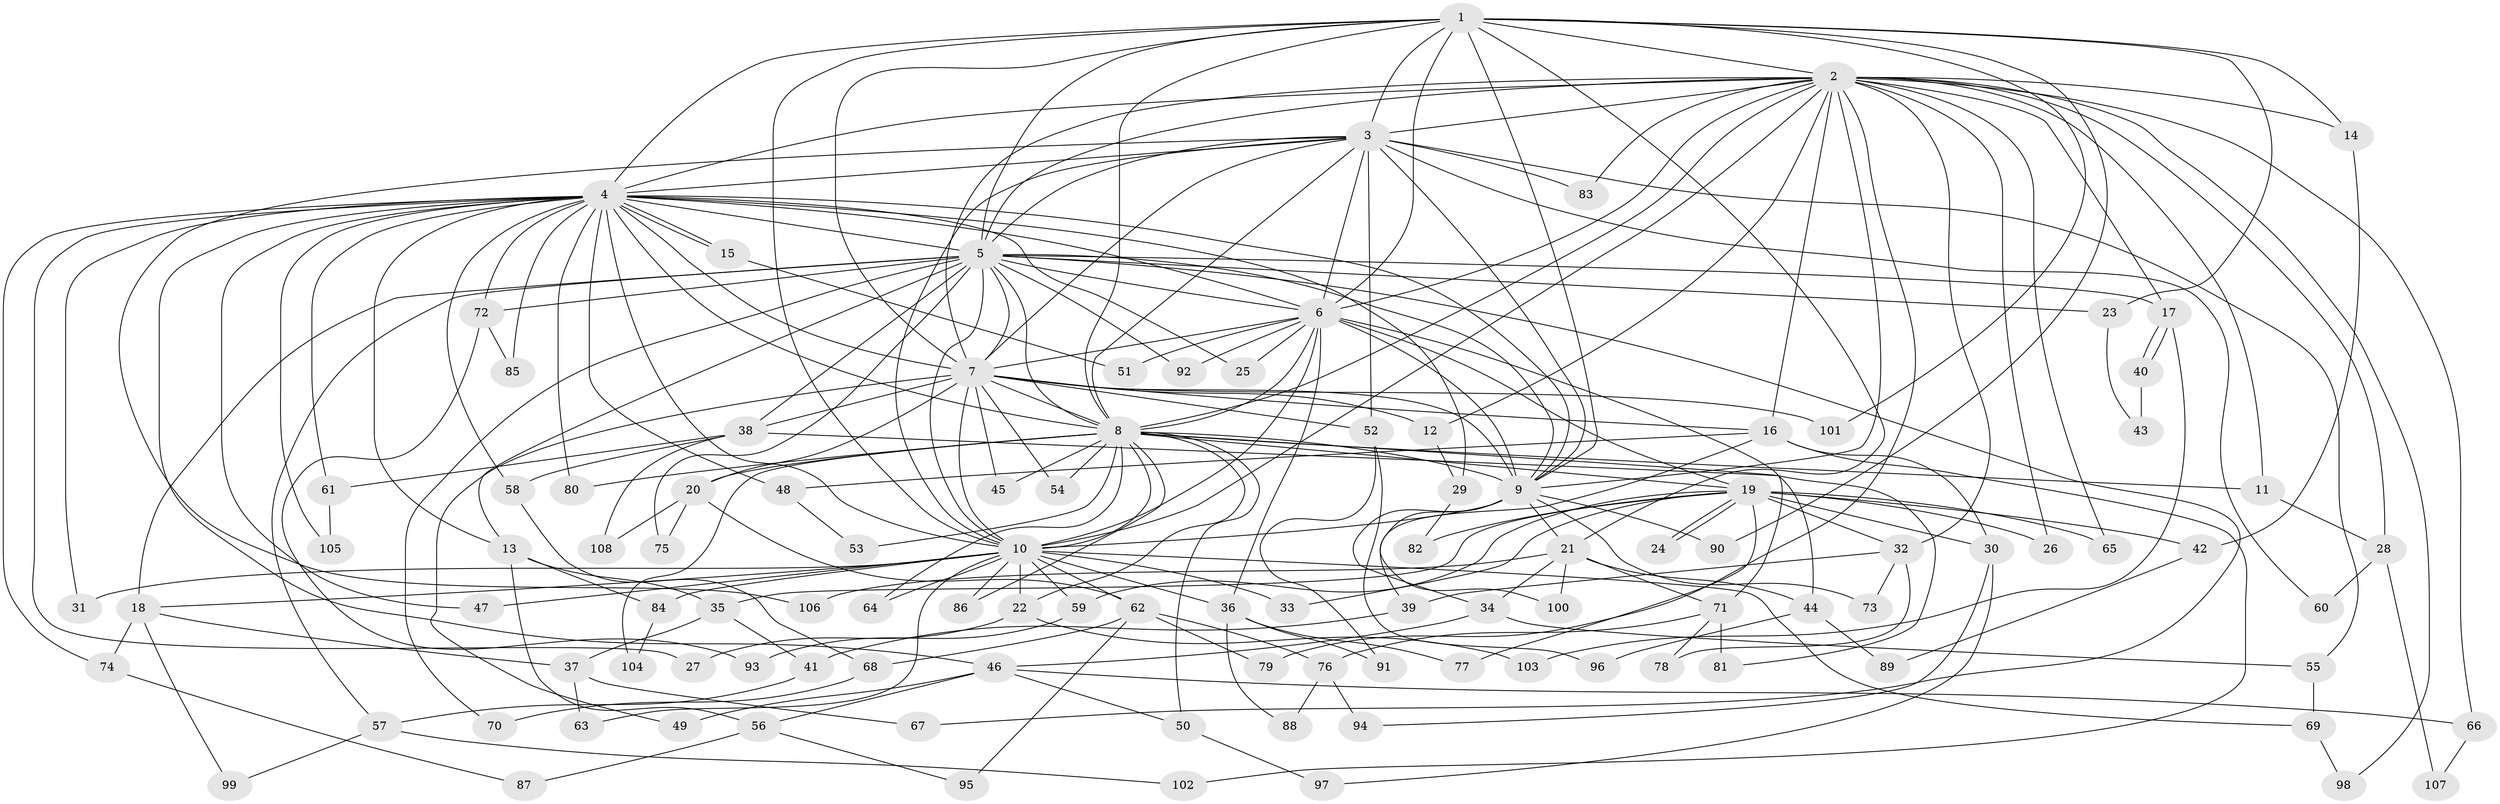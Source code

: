 // Generated by graph-tools (version 1.1) at 2025/43/03/09/25 04:43:10]
// undirected, 108 vertices, 241 edges
graph export_dot {
graph [start="1"]
  node [color=gray90,style=filled];
  1;
  2;
  3;
  4;
  5;
  6;
  7;
  8;
  9;
  10;
  11;
  12;
  13;
  14;
  15;
  16;
  17;
  18;
  19;
  20;
  21;
  22;
  23;
  24;
  25;
  26;
  27;
  28;
  29;
  30;
  31;
  32;
  33;
  34;
  35;
  36;
  37;
  38;
  39;
  40;
  41;
  42;
  43;
  44;
  45;
  46;
  47;
  48;
  49;
  50;
  51;
  52;
  53;
  54;
  55;
  56;
  57;
  58;
  59;
  60;
  61;
  62;
  63;
  64;
  65;
  66;
  67;
  68;
  69;
  70;
  71;
  72;
  73;
  74;
  75;
  76;
  77;
  78;
  79;
  80;
  81;
  82;
  83;
  84;
  85;
  86;
  87;
  88;
  89;
  90;
  91;
  92;
  93;
  94;
  95;
  96;
  97;
  98;
  99;
  100;
  101;
  102;
  103;
  104;
  105;
  106;
  107;
  108;
  1 -- 2;
  1 -- 3;
  1 -- 4;
  1 -- 5;
  1 -- 6;
  1 -- 7;
  1 -- 8;
  1 -- 9;
  1 -- 10;
  1 -- 14;
  1 -- 21;
  1 -- 23;
  1 -- 90;
  1 -- 101;
  2 -- 3;
  2 -- 4;
  2 -- 5;
  2 -- 6;
  2 -- 7;
  2 -- 8;
  2 -- 9;
  2 -- 10;
  2 -- 11;
  2 -- 12;
  2 -- 14;
  2 -- 16;
  2 -- 17;
  2 -- 26;
  2 -- 28;
  2 -- 32;
  2 -- 65;
  2 -- 66;
  2 -- 79;
  2 -- 83;
  2 -- 98;
  3 -- 4;
  3 -- 5;
  3 -- 6;
  3 -- 7;
  3 -- 8;
  3 -- 9;
  3 -- 10;
  3 -- 52;
  3 -- 55;
  3 -- 60;
  3 -- 83;
  3 -- 106;
  4 -- 5;
  4 -- 6;
  4 -- 7;
  4 -- 8;
  4 -- 9;
  4 -- 10;
  4 -- 13;
  4 -- 15;
  4 -- 15;
  4 -- 25;
  4 -- 27;
  4 -- 29;
  4 -- 31;
  4 -- 46;
  4 -- 47;
  4 -- 48;
  4 -- 58;
  4 -- 61;
  4 -- 72;
  4 -- 74;
  4 -- 80;
  4 -- 85;
  4 -- 105;
  5 -- 6;
  5 -- 7;
  5 -- 8;
  5 -- 9;
  5 -- 10;
  5 -- 13;
  5 -- 17;
  5 -- 18;
  5 -- 23;
  5 -- 38;
  5 -- 57;
  5 -- 67;
  5 -- 70;
  5 -- 72;
  5 -- 75;
  5 -- 92;
  6 -- 7;
  6 -- 8;
  6 -- 9;
  6 -- 10;
  6 -- 19;
  6 -- 25;
  6 -- 36;
  6 -- 51;
  6 -- 71;
  6 -- 92;
  7 -- 8;
  7 -- 9;
  7 -- 10;
  7 -- 12;
  7 -- 16;
  7 -- 20;
  7 -- 38;
  7 -- 45;
  7 -- 49;
  7 -- 52;
  7 -- 54;
  7 -- 101;
  8 -- 9;
  8 -- 10;
  8 -- 11;
  8 -- 19;
  8 -- 20;
  8 -- 22;
  8 -- 44;
  8 -- 45;
  8 -- 50;
  8 -- 53;
  8 -- 54;
  8 -- 64;
  8 -- 80;
  8 -- 86;
  8 -- 104;
  9 -- 10;
  9 -- 21;
  9 -- 34;
  9 -- 73;
  9 -- 90;
  9 -- 100;
  10 -- 18;
  10 -- 22;
  10 -- 31;
  10 -- 33;
  10 -- 36;
  10 -- 47;
  10 -- 59;
  10 -- 62;
  10 -- 63;
  10 -- 64;
  10 -- 69;
  10 -- 84;
  10 -- 86;
  11 -- 28;
  12 -- 29;
  13 -- 35;
  13 -- 56;
  13 -- 84;
  14 -- 42;
  15 -- 51;
  16 -- 30;
  16 -- 39;
  16 -- 48;
  16 -- 102;
  17 -- 40;
  17 -- 40;
  17 -- 103;
  18 -- 37;
  18 -- 74;
  18 -- 99;
  19 -- 24;
  19 -- 24;
  19 -- 26;
  19 -- 30;
  19 -- 32;
  19 -- 33;
  19 -- 35;
  19 -- 42;
  19 -- 59;
  19 -- 65;
  19 -- 77;
  19 -- 82;
  20 -- 62;
  20 -- 75;
  20 -- 108;
  21 -- 34;
  21 -- 44;
  21 -- 71;
  21 -- 100;
  21 -- 106;
  22 -- 27;
  22 -- 103;
  23 -- 43;
  28 -- 60;
  28 -- 107;
  29 -- 82;
  30 -- 94;
  30 -- 97;
  32 -- 39;
  32 -- 73;
  32 -- 78;
  34 -- 46;
  34 -- 55;
  35 -- 37;
  35 -- 41;
  36 -- 77;
  36 -- 88;
  36 -- 91;
  37 -- 63;
  37 -- 67;
  38 -- 58;
  38 -- 61;
  38 -- 81;
  38 -- 108;
  39 -- 41;
  40 -- 43;
  41 -- 57;
  42 -- 89;
  44 -- 89;
  44 -- 96;
  46 -- 49;
  46 -- 50;
  46 -- 56;
  46 -- 66;
  48 -- 53;
  50 -- 97;
  52 -- 91;
  52 -- 96;
  55 -- 69;
  56 -- 87;
  56 -- 95;
  57 -- 99;
  57 -- 102;
  58 -- 68;
  59 -- 93;
  61 -- 105;
  62 -- 68;
  62 -- 76;
  62 -- 79;
  62 -- 95;
  66 -- 107;
  68 -- 70;
  69 -- 98;
  71 -- 76;
  71 -- 78;
  71 -- 81;
  72 -- 85;
  72 -- 93;
  74 -- 87;
  76 -- 88;
  76 -- 94;
  84 -- 104;
}
